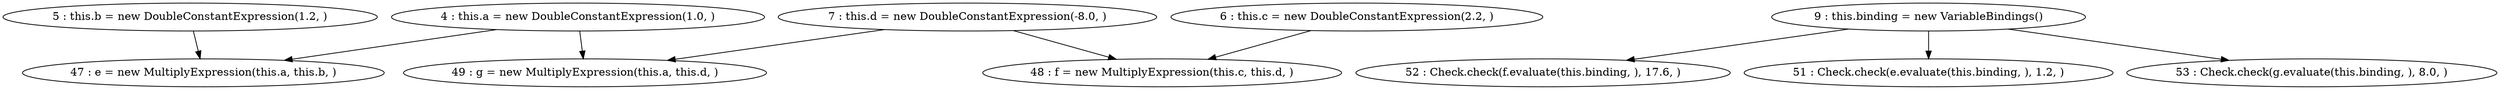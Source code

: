 digraph G {
"4 : this.a = new DoubleConstantExpression(1.0, )"
"4 : this.a = new DoubleConstantExpression(1.0, )" -> "49 : g = new MultiplyExpression(this.a, this.d, )"
"4 : this.a = new DoubleConstantExpression(1.0, )" -> "47 : e = new MultiplyExpression(this.a, this.b, )"
"5 : this.b = new DoubleConstantExpression(1.2, )"
"5 : this.b = new DoubleConstantExpression(1.2, )" -> "47 : e = new MultiplyExpression(this.a, this.b, )"
"6 : this.c = new DoubleConstantExpression(2.2, )"
"6 : this.c = new DoubleConstantExpression(2.2, )" -> "48 : f = new MultiplyExpression(this.c, this.d, )"
"7 : this.d = new DoubleConstantExpression(-8.0, )"
"7 : this.d = new DoubleConstantExpression(-8.0, )" -> "49 : g = new MultiplyExpression(this.a, this.d, )"
"7 : this.d = new DoubleConstantExpression(-8.0, )" -> "48 : f = new MultiplyExpression(this.c, this.d, )"
"9 : this.binding = new VariableBindings()"
"9 : this.binding = new VariableBindings()" -> "52 : Check.check(f.evaluate(this.binding, ), 17.6, )"
"9 : this.binding = new VariableBindings()" -> "51 : Check.check(e.evaluate(this.binding, ), 1.2, )"
"9 : this.binding = new VariableBindings()" -> "53 : Check.check(g.evaluate(this.binding, ), 8.0, )"
"47 : e = new MultiplyExpression(this.a, this.b, )"
"48 : f = new MultiplyExpression(this.c, this.d, )"
"49 : g = new MultiplyExpression(this.a, this.d, )"
"51 : Check.check(e.evaluate(this.binding, ), 1.2, )"
"52 : Check.check(f.evaluate(this.binding, ), 17.6, )"
"53 : Check.check(g.evaluate(this.binding, ), 8.0, )"
}